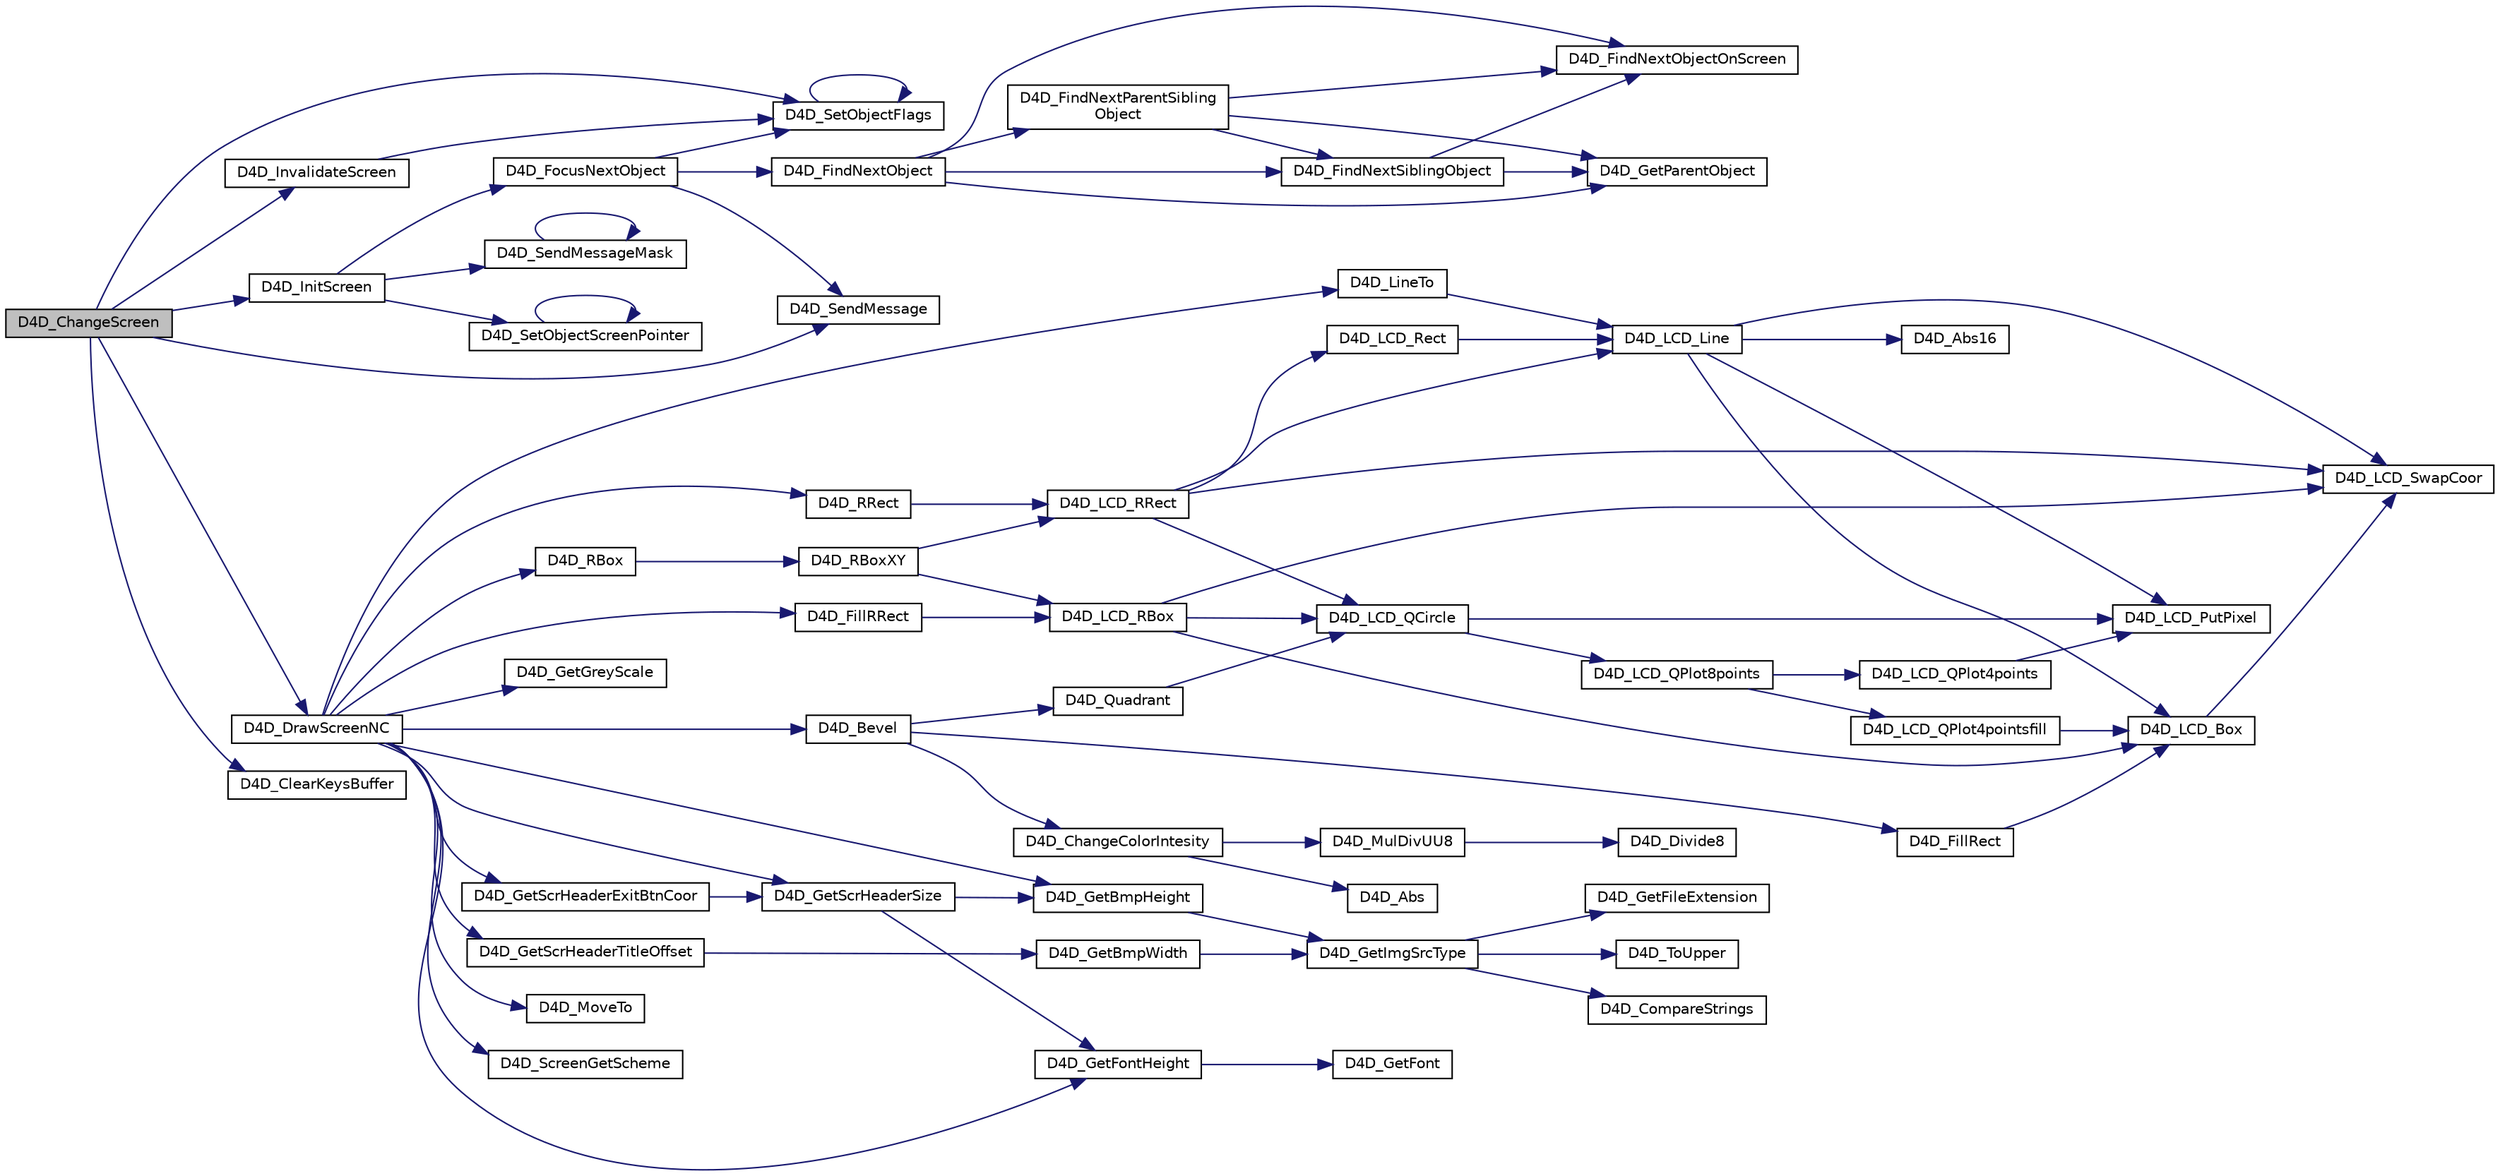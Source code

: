 digraph "D4D_ChangeScreen"
{
  edge [fontname="Helvetica",fontsize="10",labelfontname="Helvetica",labelfontsize="10"];
  node [fontname="Helvetica",fontsize="10",shape=record];
  rankdir="LR";
  Node1 [label="D4D_ChangeScreen",height=0.2,width=0.4,color="black", fillcolor="grey75", style="filled" fontcolor="black"];
  Node1 -> Node2 [color="midnightblue",fontsize="10",style="solid",fontname="Helvetica"];
  Node2 [label="D4D_SetObjectFlags",height=0.2,width=0.4,color="black", fillcolor="white", style="filled",URL="$d4d__object_8c.html#a9ea5194ba65b4124d374109fa782d237"];
  Node2 -> Node2 [color="midnightblue",fontsize="10",style="solid",fontname="Helvetica"];
  Node1 -> Node3 [color="midnightblue",fontsize="10",style="solid",fontname="Helvetica"];
  Node3 [label="D4D_SendMessage",height=0.2,width=0.4,color="black", fillcolor="white", style="filled",URL="$d4d__base_8c.html#ad307c9584a62c2cb94cab1ea72ad3c47"];
  Node1 -> Node4 [color="midnightblue",fontsize="10",style="solid",fontname="Helvetica"];
  Node4 [label="D4D_DrawScreenNC",height=0.2,width=0.4,color="black", fillcolor="white", style="filled",URL="$d4d__screen_8c.html#a18d7e510aeb90ed092e9a0914d501943"];
  Node4 -> Node5 [color="midnightblue",fontsize="10",style="solid",fontname="Helvetica"];
  Node5 [label="D4D_ScreenGetScheme",height=0.2,width=0.4,color="black", fillcolor="white", style="filled",URL="$d4d_8h.html#aff79f1fe75542112c6a26f29eae32180"];
  Node4 -> Node6 [color="midnightblue",fontsize="10",style="solid",fontname="Helvetica"];
  Node6 [label="D4D_FillRRect",height=0.2,width=0.4,color="black", fillcolor="white", style="filled",URL="$group__doxd4d__basic__draw__func.html#ga8e67d983050dc41e2984a44af9f989c5",tooltip="Function draw filled rectangle on the screen with round corners. "];
  Node6 -> Node7 [color="midnightblue",fontsize="10",style="solid",fontname="Helvetica"];
  Node7 [label="D4D_LCD_RBox",height=0.2,width=0.4,color="black", fillcolor="white", style="filled",URL="$d4d__low_8c.html#a69f1735f580a19e4a777736f017cf0c1"];
  Node7 -> Node8 [color="midnightblue",fontsize="10",style="solid",fontname="Helvetica"];
  Node8 [label="D4D_LCD_SwapCoor",height=0.2,width=0.4,color="black", fillcolor="white", style="filled",URL="$d4d__low_8c.html#a450664aef631dc065b1d290e8b75f863"];
  Node7 -> Node9 [color="midnightblue",fontsize="10",style="solid",fontname="Helvetica"];
  Node9 [label="D4D_LCD_Box",height=0.2,width=0.4,color="black", fillcolor="white", style="filled",URL="$d4d__low_8c.html#a65810021c5d69c06eeefa40f0c800b60"];
  Node9 -> Node8 [color="midnightblue",fontsize="10",style="solid",fontname="Helvetica"];
  Node7 -> Node10 [color="midnightblue",fontsize="10",style="solid",fontname="Helvetica"];
  Node10 [label="D4D_LCD_QCircle",height=0.2,width=0.4,color="black", fillcolor="white", style="filled",URL="$d4d__low_8c.html#a0b3fcdb3eb314f2fe830cc257627de8c"];
  Node10 -> Node11 [color="midnightblue",fontsize="10",style="solid",fontname="Helvetica"];
  Node11 [label="D4D_LCD_PutPixel",height=0.2,width=0.4,color="black", fillcolor="white", style="filled",URL="$d4d__low_8c.html#a7df9d0f828a7a12cbf56d640217a7d8a"];
  Node10 -> Node12 [color="midnightblue",fontsize="10",style="solid",fontname="Helvetica"];
  Node12 [label="D4D_LCD_QPlot8points",height=0.2,width=0.4,color="black", fillcolor="white", style="filled",URL="$d4d__low_8c.html#a8567ee4b31298bfe6f6e7959bcf5456f"];
  Node12 -> Node13 [color="midnightblue",fontsize="10",style="solid",fontname="Helvetica"];
  Node13 [label="D4D_LCD_QPlot4pointsfill",height=0.2,width=0.4,color="black", fillcolor="white", style="filled",URL="$d4d__low_8c.html#a97e36119e00202bde366aab6f0c61672"];
  Node13 -> Node9 [color="midnightblue",fontsize="10",style="solid",fontname="Helvetica"];
  Node12 -> Node14 [color="midnightblue",fontsize="10",style="solid",fontname="Helvetica"];
  Node14 [label="D4D_LCD_QPlot4points",height=0.2,width=0.4,color="black", fillcolor="white", style="filled",URL="$d4d__low_8c.html#afde60e05692fa0721250ce6925313e17"];
  Node14 -> Node11 [color="midnightblue",fontsize="10",style="solid",fontname="Helvetica"];
  Node4 -> Node15 [color="midnightblue",fontsize="10",style="solid",fontname="Helvetica"];
  Node15 [label="D4D_Bevel",height=0.2,width=0.4,color="black", fillcolor="white", style="filled",URL="$group__doxd4d__basic__draw__func.html#gab2a67b0452682941ea6930ad5df6a824",tooltip="Function draw standard object bevel specified by parameters. "];
  Node15 -> Node16 [color="midnightblue",fontsize="10",style="solid",fontname="Helvetica"];
  Node16 [label="D4D_ChangeColorIntesity",height=0.2,width=0.4,color="black", fillcolor="white", style="filled",URL="$group__doxd4d__scheme__func.html#ga77e2ec7e804c88e475f5621053773268",tooltip="Compute change of color intesity. "];
  Node16 -> Node17 [color="midnightblue",fontsize="10",style="solid",fontname="Helvetica"];
  Node17 [label="D4D_Abs",height=0.2,width=0.4,color="black", fillcolor="white", style="filled",URL="$group__doxd4d__math__func.html#gace9b50d1b3fc631ced8489183a714804",tooltip="Calculation of absolute value - 8 bit. "];
  Node16 -> Node18 [color="midnightblue",fontsize="10",style="solid",fontname="Helvetica"];
  Node18 [label="D4D_MulDivUU8",height=0.2,width=0.4,color="black", fillcolor="white", style="filled",URL="$group__doxd4d__math__func.html#ga1710a1b4ba7ec0d739c0fab1ab5b4ed9",tooltip="Simple proportion unsigned calculation - 8 bit. "];
  Node18 -> Node19 [color="midnightblue",fontsize="10",style="solid",fontname="Helvetica"];
  Node19 [label="D4D_Divide8",height=0.2,width=0.4,color="black", fillcolor="white", style="filled",URL="$d4d__math_8c.html#a84562213c3bb119f9ed4afd0ce75cc52",tooltip="Fast 16/8=8 divide operation with rounding and saturation. "];
  Node15 -> Node20 [color="midnightblue",fontsize="10",style="solid",fontname="Helvetica"];
  Node20 [label="D4D_Quadrant",height=0.2,width=0.4,color="black", fillcolor="white", style="filled",URL="$group__doxd4d__basic__draw__func.html#ga4ea4484aca8a7a3bdeaa24aa26bfd02a",tooltip="Function draw quadrant of circle on the screen. "];
  Node20 -> Node10 [color="midnightblue",fontsize="10",style="solid",fontname="Helvetica"];
  Node15 -> Node21 [color="midnightblue",fontsize="10",style="solid",fontname="Helvetica"];
  Node21 [label="D4D_FillRect",height=0.2,width=0.4,color="black", fillcolor="white", style="filled",URL="$group__doxd4d__basic__draw__func.html#gaab878b72dcc003891ceaf705088c611c",tooltip="Function draw filled rectangle on the screen. "];
  Node21 -> Node9 [color="midnightblue",fontsize="10",style="solid",fontname="Helvetica"];
  Node4 -> Node22 [color="midnightblue",fontsize="10",style="solid",fontname="Helvetica"];
  Node22 [label="D4D_RRect",height=0.2,width=0.4,color="black", fillcolor="white", style="filled",URL="$group__doxd4d__basic__draw__func.html#ga0396be35ce2a28935e3aed036cf52a80",tooltip="Function draw rectangle on the screen with round corners. "];
  Node22 -> Node23 [color="midnightblue",fontsize="10",style="solid",fontname="Helvetica"];
  Node23 [label="D4D_LCD_RRect",height=0.2,width=0.4,color="black", fillcolor="white", style="filled",URL="$d4d__low_8c.html#a8f9c6276de8111853b9b73e87e2b004a"];
  Node23 -> Node8 [color="midnightblue",fontsize="10",style="solid",fontname="Helvetica"];
  Node23 -> Node24 [color="midnightblue",fontsize="10",style="solid",fontname="Helvetica"];
  Node24 [label="D4D_LCD_Line",height=0.2,width=0.4,color="black", fillcolor="white", style="filled",URL="$d4d__low_8c.html#a3aca803259156c65646263edab27275a"];
  Node24 -> Node8 [color="midnightblue",fontsize="10",style="solid",fontname="Helvetica"];
  Node24 -> Node9 [color="midnightblue",fontsize="10",style="solid",fontname="Helvetica"];
  Node24 -> Node25 [color="midnightblue",fontsize="10",style="solid",fontname="Helvetica"];
  Node25 [label="D4D_Abs16",height=0.2,width=0.4,color="black", fillcolor="white", style="filled",URL="$group__doxd4d__math__func.html#ga5913b7126e093be7728640d43ce4803b",tooltip="Calculation of absolute value - 16 bit. "];
  Node24 -> Node11 [color="midnightblue",fontsize="10",style="solid",fontname="Helvetica"];
  Node23 -> Node10 [color="midnightblue",fontsize="10",style="solid",fontname="Helvetica"];
  Node23 -> Node26 [color="midnightblue",fontsize="10",style="solid",fontname="Helvetica"];
  Node26 [label="D4D_LCD_Rect",height=0.2,width=0.4,color="black", fillcolor="white", style="filled",URL="$d4d__low_8c.html#a61637753b03d0ada6e7f8ca501f0e70b"];
  Node26 -> Node24 [color="midnightblue",fontsize="10",style="solid",fontname="Helvetica"];
  Node4 -> Node27 [color="midnightblue",fontsize="10",style="solid",fontname="Helvetica"];
  Node27 [label="D4D_GetGreyScale",height=0.2,width=0.4,color="black", fillcolor="white", style="filled",URL="$group__doxd4d__scheme__func.html#ga4ee216fb62548357ee1b19f460d29087",tooltip="Compute the grayscale color. "];
  Node4 -> Node28 [color="midnightblue",fontsize="10",style="solid",fontname="Helvetica"];
  Node28 [label="D4D_GetScrHeaderSize",height=0.2,width=0.4,color="black", fillcolor="white", style="filled",URL="$d4d__private_8h.html#a3c878628fb15057f286e4dcb835e1bb4"];
  Node28 -> Node29 [color="midnightblue",fontsize="10",style="solid",fontname="Helvetica"];
  Node29 [label="D4D_GetFontHeight",height=0.2,width=0.4,color="black", fillcolor="white", style="filled",URL="$d4d__font_8c.html#aae629b70981b64e916bda3d9229f7e83"];
  Node29 -> Node30 [color="midnightblue",fontsize="10",style="solid",fontname="Helvetica"];
  Node30 [label="D4D_GetFont",height=0.2,width=0.4,color="black", fillcolor="white", style="filled",URL="$d4d__font_8c.html#acf704a759fded3786de7a83a0e783f2a"];
  Node28 -> Node31 [color="midnightblue",fontsize="10",style="solid",fontname="Helvetica"];
  Node31 [label="D4D_GetBmpHeight",height=0.2,width=0.4,color="black", fillcolor="white", style="filled",URL="$group__doxd4d__bmp__func.html#gaf9d004f6dfa39b1779436b038393e363",tooltip="Function gets information about bitmap height. "];
  Node31 -> Node32 [color="midnightblue",fontsize="10",style="solid",fontname="Helvetica"];
  Node32 [label="D4D_GetImgSrcType",height=0.2,width=0.4,color="black", fillcolor="white", style="filled",URL="$group__doxd4d__bmp__func.html#gabe9ce992fdfbc6558241ceab709a2d9a",tooltip="Function returns the type of image source. "];
  Node32 -> Node33 [color="midnightblue",fontsize="10",style="solid",fontname="Helvetica"];
  Node33 [label="D4D_GetFileExtension",height=0.2,width=0.4,color="black", fillcolor="white", style="filled",URL="$d4d__extsrc_8h.html#a52cdd23a333071ed9cb9ce52d84451e3"];
  Node32 -> Node34 [color="midnightblue",fontsize="10",style="solid",fontname="Helvetica"];
  Node34 [label="D4D_ToUpper",height=0.2,width=0.4,color="black", fillcolor="white", style="filled",URL="$d4d__extsrc_8c.html#ac667a2f5348399a4b6d7ad1b1401e879",tooltip="The function convert all small alpha characters to upper in string(terminated by zero) ..."];
  Node32 -> Node35 [color="midnightblue",fontsize="10",style="solid",fontname="Helvetica"];
  Node35 [label="D4D_CompareStrings",height=0.2,width=0.4,color="black", fillcolor="white", style="filled",URL="$d4d__extsrc_8c.html#af627f992df1931d95ae84b44258dc65e",tooltip="The function copare two strings (terminated by zero) "];
  Node4 -> Node31 [color="midnightblue",fontsize="10",style="solid",fontname="Helvetica"];
  Node4 -> Node36 [color="midnightblue",fontsize="10",style="solid",fontname="Helvetica"];
  Node36 [label="D4D_GetScrHeaderTitleOffset",height=0.2,width=0.4,color="black", fillcolor="white", style="filled",URL="$d4d__screen_8c.html#af3d832c75f178551d95a60129a0ca88b"];
  Node36 -> Node37 [color="midnightblue",fontsize="10",style="solid",fontname="Helvetica"];
  Node37 [label="D4D_GetBmpWidth",height=0.2,width=0.4,color="black", fillcolor="white", style="filled",URL="$group__doxd4d__bmp__func.html#ga3e98116556c574e5501db71e9de8208c",tooltip="Function gets information about bitmap width. "];
  Node37 -> Node32 [color="midnightblue",fontsize="10",style="solid",fontname="Helvetica"];
  Node4 -> Node29 [color="midnightblue",fontsize="10",style="solid",fontname="Helvetica"];
  Node4 -> Node38 [color="midnightblue",fontsize="10",style="solid",fontname="Helvetica"];
  Node38 [label="D4D_GetScrHeaderExitBtnCoor",height=0.2,width=0.4,color="black", fillcolor="white", style="filled",URL="$d4d__screen_8c.html#a68e926dba9aeef87fddcf28175f1e0a9"];
  Node38 -> Node28 [color="midnightblue",fontsize="10",style="solid",fontname="Helvetica"];
  Node4 -> Node39 [color="midnightblue",fontsize="10",style="solid",fontname="Helvetica"];
  Node39 [label="D4D_RBox",height=0.2,width=0.4,color="black", fillcolor="white", style="filled",URL="$group__doxd4d__basic__draw__func.html#ga950feb5845ca062bf98e5aef1aa13b56",tooltip="Function draw filled rectangle with outline on the screen with round corners. "];
  Node39 -> Node40 [color="midnightblue",fontsize="10",style="solid",fontname="Helvetica"];
  Node40 [label="D4D_RBoxXY",height=0.2,width=0.4,color="black", fillcolor="white", style="filled",URL="$group__doxd4d__basic__draw__func.html#gac00e96f797a9640ec342c688b2117f57",tooltip="Function draw filled rectangle with outline on the screen with round corners. "];
  Node40 -> Node7 [color="midnightblue",fontsize="10",style="solid",fontname="Helvetica"];
  Node40 -> Node23 [color="midnightblue",fontsize="10",style="solid",fontname="Helvetica"];
  Node4 -> Node41 [color="midnightblue",fontsize="10",style="solid",fontname="Helvetica"];
  Node41 [label="D4D_MoveTo",height=0.2,width=0.4,color="black", fillcolor="white", style="filled",URL="$group__doxd4d__basic__draw__func.html#gaeaf75234e6158d0c84eb03c5eaef6eef",tooltip="Function move logic cursor to new position. "];
  Node4 -> Node42 [color="midnightblue",fontsize="10",style="solid",fontname="Helvetica"];
  Node42 [label="D4D_LineTo",height=0.2,width=0.4,color="black", fillcolor="white", style="filled",URL="$group__doxd4d__basic__draw__func.html#gaccc98a88c426ccb03b4a7c508872fd68",tooltip="Function draw line on the screen. "];
  Node42 -> Node24 [color="midnightblue",fontsize="10",style="solid",fontname="Helvetica"];
  Node1 -> Node43 [color="midnightblue",fontsize="10",style="solid",fontname="Helvetica"];
  Node43 [label="D4D_InvalidateScreen",height=0.2,width=0.4,color="black", fillcolor="white", style="filled",URL="$group__doxd4d__screen__func.html#ga5633d19ba95be7b25045ed76d08bd2a7",tooltip="The function mark the screen and its abject as &quot;redraw pending&quot;. "];
  Node43 -> Node2 [color="midnightblue",fontsize="10",style="solid",fontname="Helvetica"];
  Node1 -> Node44 [color="midnightblue",fontsize="10",style="solid",fontname="Helvetica"];
  Node44 [label="D4D_InitScreen",height=0.2,width=0.4,color="black", fillcolor="white", style="filled",URL="$group__doxd4d__screen__func.html#ga4023155a9b150a2be8807bec80d2e515",tooltip="The function inits the screen and its objects for first time case. "];
  Node44 -> Node45 [color="midnightblue",fontsize="10",style="solid",fontname="Helvetica"];
  Node45 [label="D4D_SetObjectScreenPointer",height=0.2,width=0.4,color="black", fillcolor="white", style="filled",URL="$d4d__object_8c.html#ae69ba41c5b7c264ce9990bf1ad7019dd"];
  Node45 -> Node45 [color="midnightblue",fontsize="10",style="solid",fontname="Helvetica"];
  Node44 -> Node46 [color="midnightblue",fontsize="10",style="solid",fontname="Helvetica"];
  Node46 [label="D4D_SendMessageMask",height=0.2,width=0.4,color="black", fillcolor="white", style="filled",URL="$d4d__base_8c.html#ab590cc57b04b9e3733acbf137f929bba"];
  Node46 -> Node46 [color="midnightblue",fontsize="10",style="solid",fontname="Helvetica"];
  Node44 -> Node47 [color="midnightblue",fontsize="10",style="solid",fontname="Helvetica"];
  Node47 [label="D4D_FocusNextObject",height=0.2,width=0.4,color="black", fillcolor="white", style="filled",URL="$group__doxd4d__screen__func.html#gab37ec362fa71d6352ceac0a1558529fa",tooltip="The function change focus to the next object in the given screen. "];
  Node47 -> Node48 [color="midnightblue",fontsize="10",style="solid",fontname="Helvetica"];
  Node48 [label="D4D_FindNextObject",height=0.2,width=0.4,color="black", fillcolor="white", style="filled",URL="$d4d__object_8c.html#a60c5cc0c04e845b028fd591039d72b4f"];
  Node48 -> Node49 [color="midnightblue",fontsize="10",style="solid",fontname="Helvetica"];
  Node49 [label="D4D_FindNextObjectOnScreen",height=0.2,width=0.4,color="black", fillcolor="white", style="filled",URL="$d4d__object_8c.html#a52bc37a5836b83fb088514a94ef63258"];
  Node48 -> Node50 [color="midnightblue",fontsize="10",style="solid",fontname="Helvetica"];
  Node50 [label="D4D_FindNextSiblingObject",height=0.2,width=0.4,color="black", fillcolor="white", style="filled",URL="$d4d__object_8c.html#ac6d2a59c98f9f37d65a3ca2f2ac53a1a"];
  Node50 -> Node51 [color="midnightblue",fontsize="10",style="solid",fontname="Helvetica"];
  Node51 [label="D4D_GetParentObject",height=0.2,width=0.4,color="black", fillcolor="white", style="filled",URL="$d4d__object_8c.html#aeb1e10fa1768c3ab69bae8f35fbdde9e"];
  Node50 -> Node49 [color="midnightblue",fontsize="10",style="solid",fontname="Helvetica"];
  Node48 -> Node52 [color="midnightblue",fontsize="10",style="solid",fontname="Helvetica"];
  Node52 [label="D4D_FindNextParentSibling\lObject",height=0.2,width=0.4,color="black", fillcolor="white", style="filled",URL="$d4d__object_8c.html#a94f877d36a6c5dde73c340fc90bfd42d"];
  Node52 -> Node51 [color="midnightblue",fontsize="10",style="solid",fontname="Helvetica"];
  Node52 -> Node49 [color="midnightblue",fontsize="10",style="solid",fontname="Helvetica"];
  Node52 -> Node50 [color="midnightblue",fontsize="10",style="solid",fontname="Helvetica"];
  Node48 -> Node51 [color="midnightblue",fontsize="10",style="solid",fontname="Helvetica"];
  Node47 -> Node2 [color="midnightblue",fontsize="10",style="solid",fontname="Helvetica"];
  Node47 -> Node3 [color="midnightblue",fontsize="10",style="solid",fontname="Helvetica"];
  Node1 -> Node53 [color="midnightblue",fontsize="10",style="solid",fontname="Helvetica"];
  Node53 [label="D4D_ClearKeysBuffer",height=0.2,width=0.4,color="black", fillcolor="white", style="filled",URL="$group__doxd4d__base__func.html#ga019d5524f4ec9275c7f08d7296e0d546",tooltip="Clear all rest information about pushed Keys in buffer. "];
}
